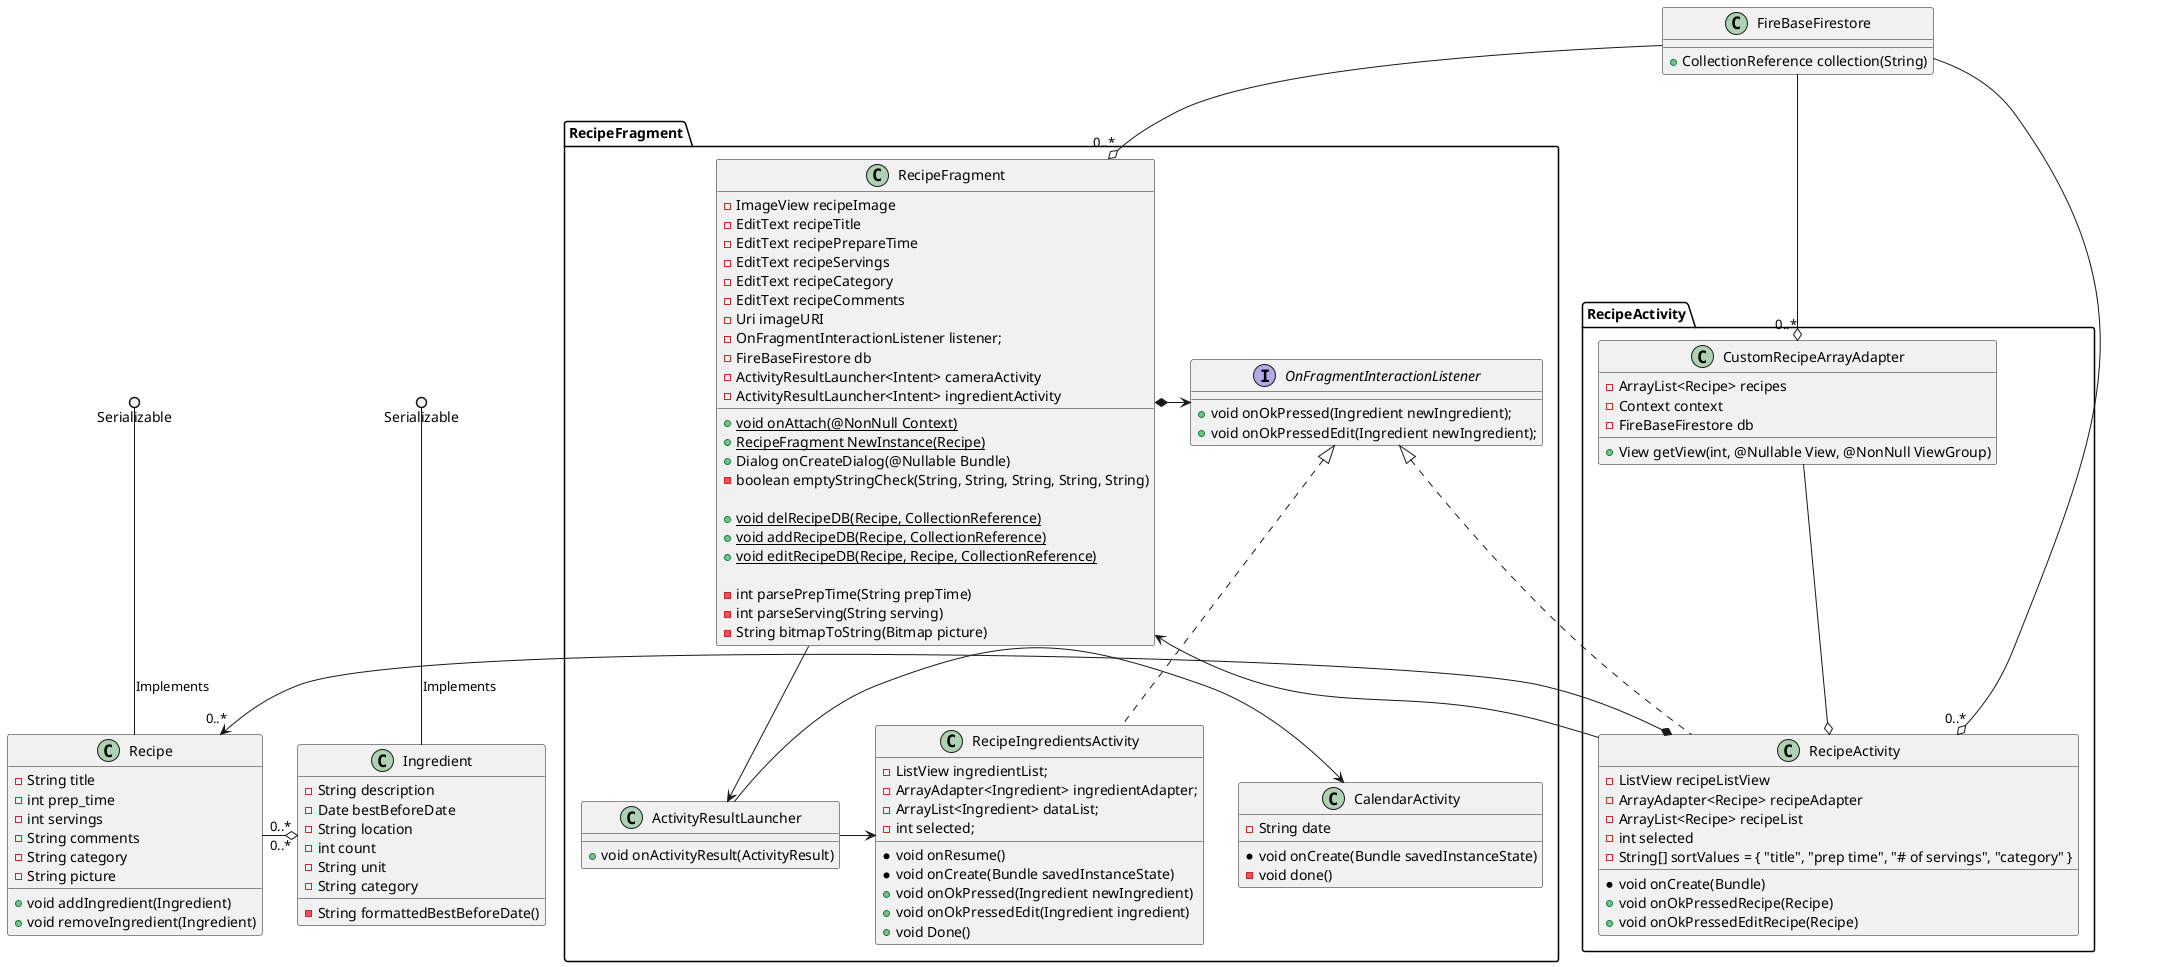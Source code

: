 @startuml
'https://plantuml.com/class-diagram

class Ingredient
{
-String description
-Date bestBeforeDate
-String location
-int count
-String unit
-String category

-String formattedBestBeforeDate()
}

class FireBaseFirestore
{
+CollectionReference collection(String)
}

class RecipeFragment.ActivityResultLauncher
{
    +void onActivityResult(ActivityResult)
}

class Recipe
{
-String title
-int prep_time
-int servings
-String comments
-String category
-String picture

+void addIngredient(Ingredient)
+void removeIngredient(Ingredient)
}

class RecipeFragment.CalendarActivity
{
    - String date
    * void onCreate(Bundle savedInstanceState)
    - void done()
}

class RecipeActivity.RecipeActivity implements RecipeFragment.OnFragmentInteractionListener
{
-ListView recipeListView
-ArrayAdapter<Recipe> recipeAdapter
-ArrayList<Recipe> recipeList
-int selected
-String[] sortValues = { "title", "prep time", "# of servings", "category" }

*void onCreate(Bundle)
+void onOkPressedRecipe(Recipe)
+void onOkPressedEditRecipe(Recipe)
}

class RecipeFragment.RecipeFragment
{
-ImageView recipeImage
-EditText recipeTitle
-EditText recipePrepareTime
-EditText recipeServings
-EditText recipeCategory
-EditText recipeComments
-Uri imageURI
-OnFragmentInteractionListener listener;
-FireBaseFirestore db
-ActivityResultLauncher<Intent> cameraActivity
-ActivityResultLauncher<Intent> ingredientActivity

+ {static} void onAttach(@NonNull Context)
+ {static} RecipeFragment NewInstance(Recipe)
+ Dialog onCreateDialog(@Nullable Bundle)
- boolean emptyStringCheck(String, String, String, String, String)

+ {static} void delRecipeDB(Recipe, CollectionReference)
+ {static} void addRecipeDB(Recipe, CollectionReference)
+ {static} void editRecipeDB(Recipe, Recipe, CollectionReference)

- int parsePrepTime(String prepTime)
- int parseServing(String serving)
- String bitmapToString(Bitmap picture)

}

interface RecipeFragment.OnFragmentInteractionListener
{
+void onOkPressed(Ingredient newIngredient);
+void onOkPressedEdit(Ingredient newIngredient);
}

class RecipeActivity.CustomRecipeArrayAdapter
{
- ArrayList<Recipe> recipes
- Context context
- FireBaseFirestore db

+ View getView(int, @Nullable View, @NonNull ViewGroup)
}

class RecipeFragment.RecipeIngredientsActivity implements RecipeFragment.OnFragmentInteractionListener
{
    -ListView ingredientList;
    -ArrayAdapter<Ingredient> ingredientAdapter;
    -ArrayList<Ingredient> dataList;
    -int selected;

    *void onResume()
    *void onCreate(Bundle savedInstanceState)
    +void onOkPressed(Ingredient newIngredient)
    +void onOkPressedEdit(Ingredient ingredient)
    +void Done()

}

Serializable ()-- Recipe : Implements
Serializable ()-- Ingredient : Implements
Recipe "0..*" -o "0..*" Ingredient

RecipeActivity.RecipeActivity *-> "0..*" Recipe
RecipeActivity.CustomRecipeArrayAdapter --o RecipeActivity.RecipeActivity
FireBaseFirestore --o "0..*" RecipeActivity.RecipeActivity

RecipeFragment.OnFragmentInteractionListener <-* RecipeFragment.RecipeFragment
FireBaseFirestore --o "0..*" RecipeFragment.RecipeFragment
FireBaseFirestore --o "0..*" RecipeActivity.CustomRecipeArrayAdapter

RecipeActivity.RecipeActivity --> RecipeFragment.RecipeFragment
RecipeFragment.RecipeFragment --> RecipeFragment.ActivityResultLauncher
RecipeFragment.ActivityResultLauncher -> RecipeFragment.CalendarActivity
RecipeFragment.ActivityResultLauncher -> RecipeFragment.RecipeIngredientsActivity


@enduml